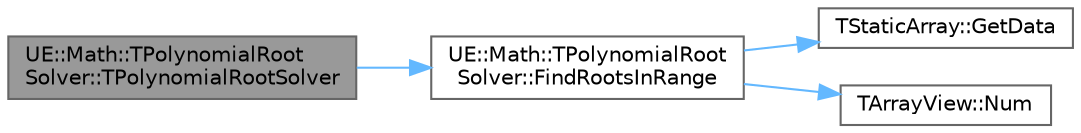 digraph "UE::Math::TPolynomialRootSolver::TPolynomialRootSolver"
{
 // INTERACTIVE_SVG=YES
 // LATEX_PDF_SIZE
  bgcolor="transparent";
  edge [fontname=Helvetica,fontsize=10,labelfontname=Helvetica,labelfontsize=10];
  node [fontname=Helvetica,fontsize=10,shape=box,height=0.2,width=0.4];
  rankdir="LR";
  Node1 [id="Node000001",label="UE::Math::TPolynomialRoot\lSolver::TPolynomialRootSolver",height=0.2,width=0.4,color="gray40", fillcolor="grey60", style="filled", fontcolor="black",tooltip="Find roots within the specified open interval (RangeStart, RangeEnd) (i.e."];
  Node1 -> Node2 [id="edge1_Node000001_Node000002",color="steelblue1",style="solid",tooltip=" "];
  Node2 [id="Node000002",label="UE::Math::TPolynomialRoot\lSolver::FindRootsInRange",height=0.2,width=0.4,color="grey40", fillcolor="white", style="filled",URL="$d6/de9/structUE_1_1Math_1_1TPolynomialRootSolver.html#aa720f773e0000c86e6acfdd5b0037555",tooltip="Find roots within the specified open interval (RangeStart, RangeEnd) (i.e."];
  Node2 -> Node3 [id="edge2_Node000002_Node000003",color="steelblue1",style="solid",tooltip=" "];
  Node3 [id="Node000003",label="TStaticArray::GetData",height=0.2,width=0.4,color="grey40", fillcolor="white", style="filled",URL="$da/dad/classTStaticArray.html#a3b5b99ffd3245c632f63bee58510dc98",tooltip="A pointer to the first element of the array."];
  Node2 -> Node4 [id="edge3_Node000002_Node000004",color="steelblue1",style="solid",tooltip=" "];
  Node4 [id="Node000004",label="TArrayView::Num",height=0.2,width=0.4,color="grey40", fillcolor="white", style="filled",URL="$db/d13/classTArrayView.html#ae5b1658ae1312e54b0d669664cbf88ed",tooltip="Returns number of elements in array."];
}
